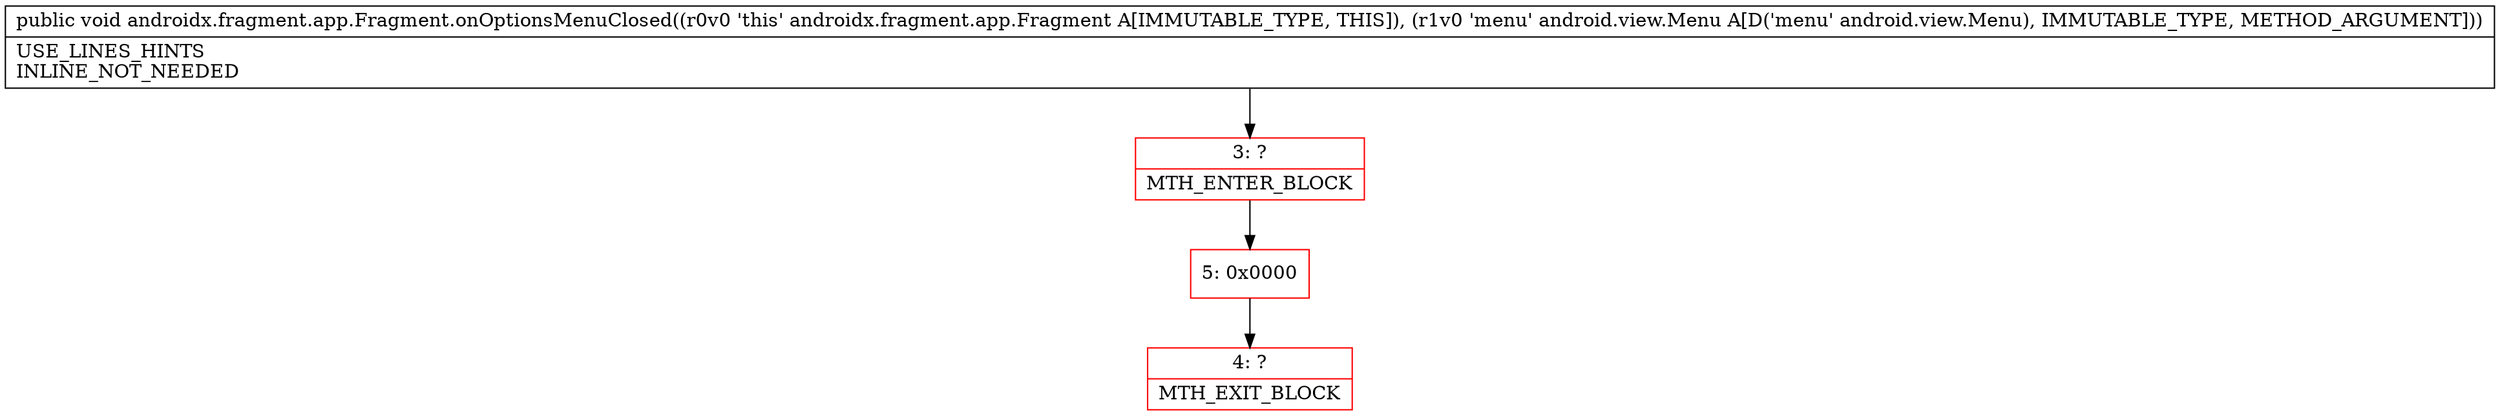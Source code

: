 digraph "CFG forandroidx.fragment.app.Fragment.onOptionsMenuClosed(Landroid\/view\/Menu;)V" {
subgraph cluster_Region_216095581 {
label = "R(0)";
node [shape=record,color=blue];
}
Node_3 [shape=record,color=red,label="{3\:\ ?|MTH_ENTER_BLOCK\l}"];
Node_5 [shape=record,color=red,label="{5\:\ 0x0000}"];
Node_4 [shape=record,color=red,label="{4\:\ ?|MTH_EXIT_BLOCK\l}"];
MethodNode[shape=record,label="{public void androidx.fragment.app.Fragment.onOptionsMenuClosed((r0v0 'this' androidx.fragment.app.Fragment A[IMMUTABLE_TYPE, THIS]), (r1v0 'menu' android.view.Menu A[D('menu' android.view.Menu), IMMUTABLE_TYPE, METHOD_ARGUMENT]))  | USE_LINES_HINTS\lINLINE_NOT_NEEDED\l}"];
MethodNode -> Node_3;Node_3 -> Node_5;
Node_5 -> Node_4;
}


